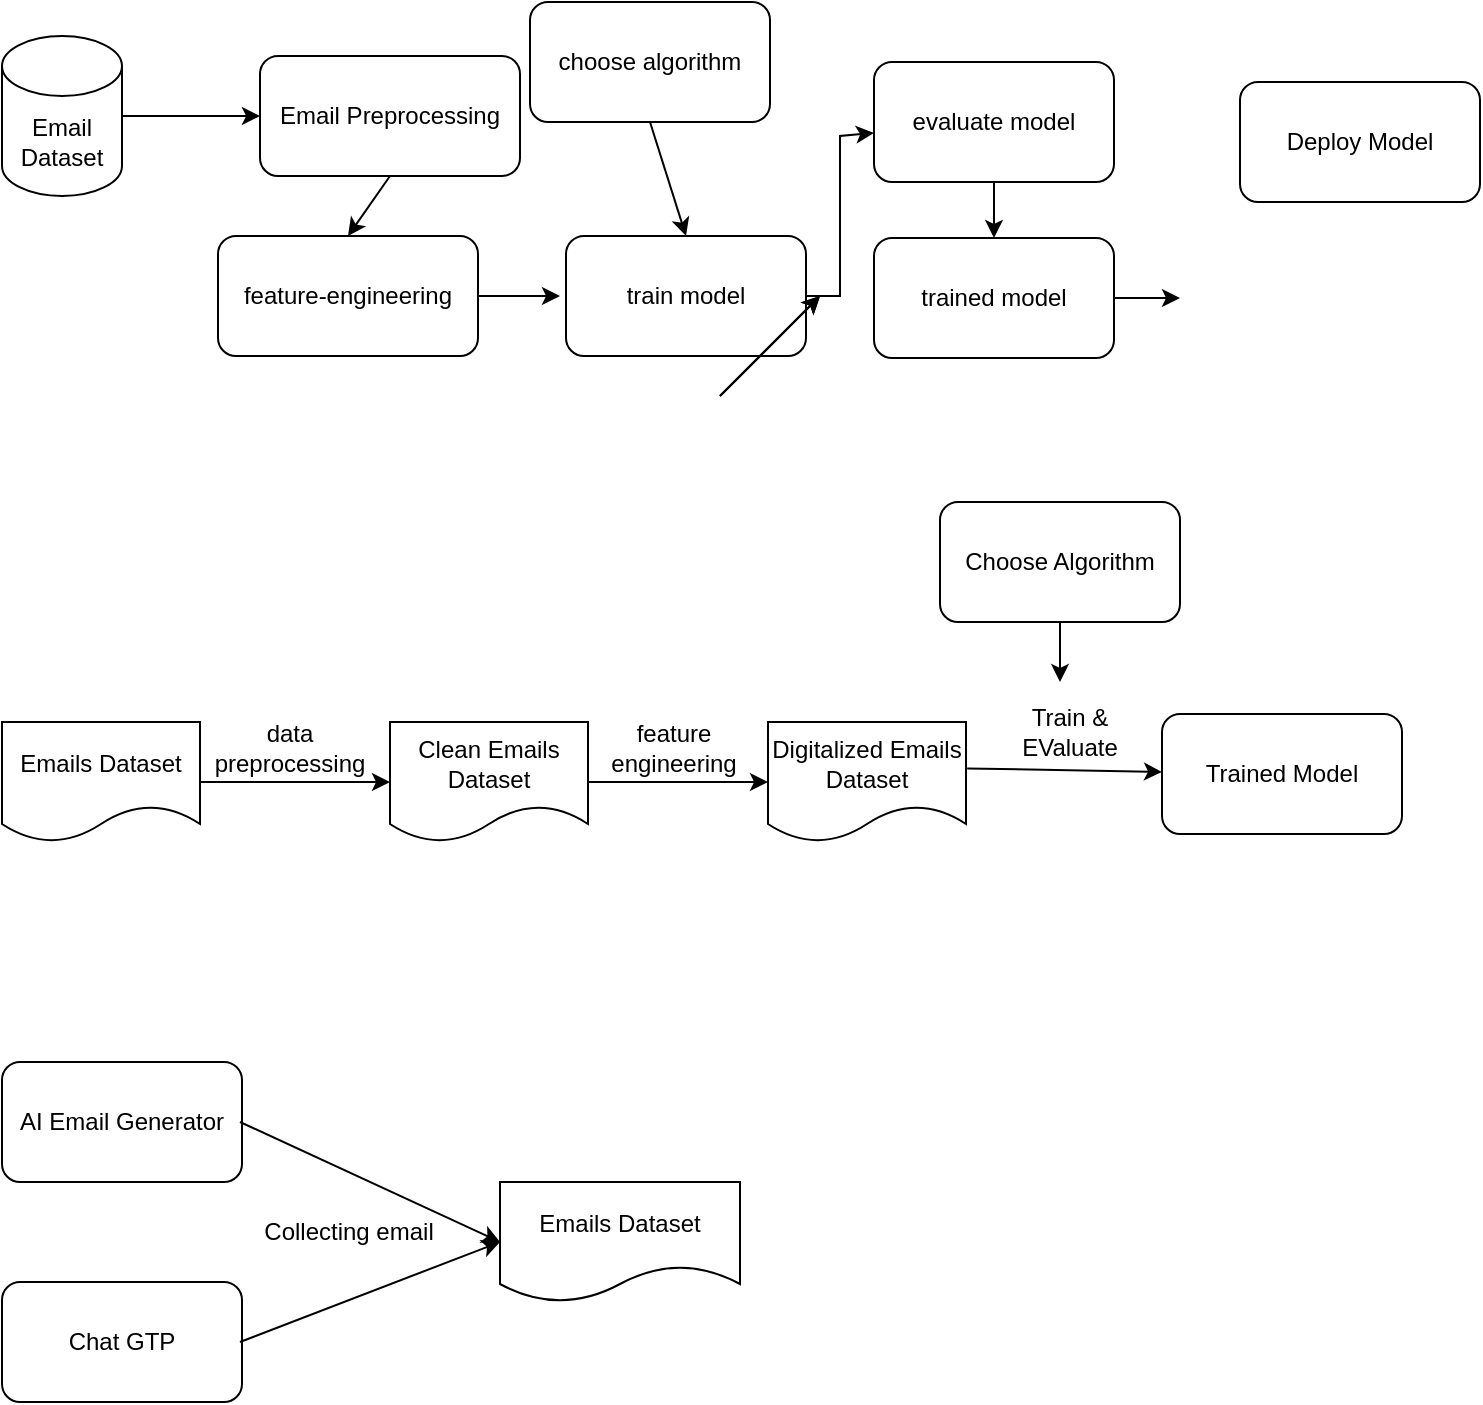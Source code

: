 <mxfile version="23.1.1" type="device">
  <diagram name="Page-1" id="gRXiOsb74KqQXsxoROSw">
    <mxGraphModel dx="1002" dy="569" grid="1" gridSize="10" guides="1" tooltips="1" connect="1" arrows="1" fold="1" page="1" pageScale="1" pageWidth="850" pageHeight="1100" math="0" shadow="0">
      <root>
        <mxCell id="0" />
        <mxCell id="1" parent="0" />
        <mxCell id="jT-dXe4dBgVQ5oVmzA0f-1" value="Email Dataset" style="shape=cylinder3;whiteSpace=wrap;html=1;boundedLbl=1;backgroundOutline=1;size=15;" vertex="1" parent="1">
          <mxGeometry x="41" y="47" width="60" height="80" as="geometry" />
        </mxCell>
        <mxCell id="jT-dXe4dBgVQ5oVmzA0f-2" value="Email Preprocessing" style="rounded=1;whiteSpace=wrap;html=1;" vertex="1" parent="1">
          <mxGeometry x="170" y="57" width="130" height="60" as="geometry" />
        </mxCell>
        <mxCell id="jT-dXe4dBgVQ5oVmzA0f-3" value="feature-engineering" style="rounded=1;whiteSpace=wrap;html=1;" vertex="1" parent="1">
          <mxGeometry x="149" y="147" width="130" height="60" as="geometry" />
        </mxCell>
        <mxCell id="jT-dXe4dBgVQ5oVmzA0f-4" value="choose algorithm" style="rounded=1;whiteSpace=wrap;html=1;" vertex="1" parent="1">
          <mxGeometry x="305" y="30" width="120" height="60" as="geometry" />
        </mxCell>
        <mxCell id="jT-dXe4dBgVQ5oVmzA0f-5" value="train model" style="rounded=1;whiteSpace=wrap;html=1;" vertex="1" parent="1">
          <mxGeometry x="323" y="147" width="120" height="60" as="geometry" />
        </mxCell>
        <mxCell id="jT-dXe4dBgVQ5oVmzA0f-6" value="evaluate model" style="rounded=1;whiteSpace=wrap;html=1;" vertex="1" parent="1">
          <mxGeometry x="477" y="60" width="120" height="60" as="geometry" />
        </mxCell>
        <mxCell id="jT-dXe4dBgVQ5oVmzA0f-7" value="" style="endArrow=classic;html=1;rounded=0;exitX=1;exitY=0.5;exitDx=0;exitDy=0;exitPerimeter=0;" edge="1" parent="1" source="jT-dXe4dBgVQ5oVmzA0f-1" target="jT-dXe4dBgVQ5oVmzA0f-2">
          <mxGeometry width="50" height="50" relative="1" as="geometry">
            <mxPoint x="289" y="227" as="sourcePoint" />
            <mxPoint x="339" y="177" as="targetPoint" />
          </mxGeometry>
        </mxCell>
        <mxCell id="jT-dXe4dBgVQ5oVmzA0f-8" value="" style="endArrow=classic;html=1;rounded=0;exitX=0.5;exitY=1;exitDx=0;exitDy=0;entryX=0.5;entryY=0;entryDx=0;entryDy=0;" edge="1" parent="1" source="jT-dXe4dBgVQ5oVmzA0f-2" target="jT-dXe4dBgVQ5oVmzA0f-3">
          <mxGeometry width="50" height="50" relative="1" as="geometry">
            <mxPoint x="109" y="317" as="sourcePoint" />
            <mxPoint x="159" y="267" as="targetPoint" />
          </mxGeometry>
        </mxCell>
        <mxCell id="jT-dXe4dBgVQ5oVmzA0f-9" value="" style="endArrow=classic;html=1;rounded=0;exitX=0.5;exitY=1;exitDx=0;exitDy=0;" edge="1" parent="1" source="jT-dXe4dBgVQ5oVmzA0f-4">
          <mxGeometry width="50" height="50" relative="1" as="geometry">
            <mxPoint x="341" y="317" as="sourcePoint" />
            <mxPoint x="383" y="147" as="targetPoint" />
          </mxGeometry>
        </mxCell>
        <mxCell id="jT-dXe4dBgVQ5oVmzA0f-10" value="" style="endArrow=classic;html=1;rounded=0;" edge="1" parent="1">
          <mxGeometry width="50" height="50" relative="1" as="geometry">
            <mxPoint x="279" y="177" as="sourcePoint" />
            <mxPoint x="320" y="177" as="targetPoint" />
          </mxGeometry>
        </mxCell>
        <mxCell id="jT-dXe4dBgVQ5oVmzA0f-11" value="" style="endArrow=classic;html=1;rounded=0;exitX=1;exitY=0.5;exitDx=0;exitDy=0;" edge="1" parent="1" source="jT-dXe4dBgVQ5oVmzA0f-5" target="jT-dXe4dBgVQ5oVmzA0f-6">
          <mxGeometry width="50" height="50" relative="1" as="geometry">
            <mxPoint x="381" y="217" as="sourcePoint" />
            <mxPoint x="271" y="287" as="targetPoint" />
            <Array as="points">
              <mxPoint x="460" y="177" />
              <mxPoint x="460" y="97" />
            </Array>
          </mxGeometry>
        </mxCell>
        <mxCell id="jT-dXe4dBgVQ5oVmzA0f-12" value="trained model" style="rounded=1;whiteSpace=wrap;html=1;" vertex="1" parent="1">
          <mxGeometry x="477" y="148" width="120" height="60" as="geometry" />
        </mxCell>
        <mxCell id="jT-dXe4dBgVQ5oVmzA0f-16" value="" style="endArrow=classic;html=1;rounded=0;exitX=0.5;exitY=1;exitDx=0;exitDy=0;entryX=0.5;entryY=0;entryDx=0;entryDy=0;" edge="1" parent="1" source="jT-dXe4dBgVQ5oVmzA0f-6" target="jT-dXe4dBgVQ5oVmzA0f-12">
          <mxGeometry width="50" height="50" relative="1" as="geometry">
            <mxPoint x="680" y="127" as="sourcePoint" />
            <mxPoint x="730" y="77" as="targetPoint" />
          </mxGeometry>
        </mxCell>
        <mxCell id="jT-dXe4dBgVQ5oVmzA0f-17" value="Deploy Model" style="rounded=1;whiteSpace=wrap;html=1;" vertex="1" parent="1">
          <mxGeometry x="660" y="70" width="120" height="60" as="geometry" />
        </mxCell>
        <mxCell id="jT-dXe4dBgVQ5oVmzA0f-18" value="" style="endArrow=classic;html=1;rounded=0;" edge="1" parent="1" source="jT-dXe4dBgVQ5oVmzA0f-12">
          <mxGeometry width="50" height="50" relative="1" as="geometry">
            <mxPoint x="600" y="177" as="sourcePoint" />
            <mxPoint x="630" y="178" as="targetPoint" />
          </mxGeometry>
        </mxCell>
        <mxCell id="jT-dXe4dBgVQ5oVmzA0f-20" value="Emails Dataset" style="shape=document;whiteSpace=wrap;html=1;boundedLbl=1;" vertex="1" parent="1">
          <mxGeometry x="41" y="390" width="99" height="60" as="geometry" />
        </mxCell>
        <mxCell id="jT-dXe4dBgVQ5oVmzA0f-30" value="Clean Emails Dataset" style="shape=document;whiteSpace=wrap;html=1;boundedLbl=1;" vertex="1" parent="1">
          <mxGeometry x="235" y="390" width="99" height="60" as="geometry" />
        </mxCell>
        <mxCell id="jT-dXe4dBgVQ5oVmzA0f-31" value="" style="endArrow=classic;html=1;rounded=0;" edge="1" parent="1">
          <mxGeometry width="50" height="50" relative="1" as="geometry">
            <mxPoint x="400" y="227" as="sourcePoint" />
            <mxPoint x="450" y="177" as="targetPoint" />
          </mxGeometry>
        </mxCell>
        <mxCell id="jT-dXe4dBgVQ5oVmzA0f-32" value="" style="endArrow=classic;html=1;rounded=0;" edge="1" parent="1">
          <mxGeometry width="50" height="50" relative="1" as="geometry">
            <mxPoint x="400" y="227" as="sourcePoint" />
            <mxPoint x="450" y="177" as="targetPoint" />
          </mxGeometry>
        </mxCell>
        <mxCell id="jT-dXe4dBgVQ5oVmzA0f-33" value="" style="endArrow=classic;html=1;rounded=0;entryX=0;entryY=0.5;entryDx=0;entryDy=0;exitX=1;exitY=0.5;exitDx=0;exitDy=0;" edge="1" parent="1" source="jT-dXe4dBgVQ5oVmzA0f-20" target="jT-dXe4dBgVQ5oVmzA0f-30">
          <mxGeometry width="50" height="50" relative="1" as="geometry">
            <mxPoint x="140" y="410" as="sourcePoint" />
            <mxPoint x="190" y="360" as="targetPoint" />
          </mxGeometry>
        </mxCell>
        <mxCell id="jT-dXe4dBgVQ5oVmzA0f-34" value="data preprocessing" style="text;html=1;strokeColor=none;fillColor=none;align=center;verticalAlign=middle;whiteSpace=wrap;rounded=0;" vertex="1" parent="1">
          <mxGeometry x="155" y="388" width="60" height="30" as="geometry" />
        </mxCell>
        <mxCell id="jT-dXe4dBgVQ5oVmzA0f-35" value="Digitalized Emails Dataset" style="shape=document;whiteSpace=wrap;html=1;boundedLbl=1;" vertex="1" parent="1">
          <mxGeometry x="424" y="390" width="99" height="60" as="geometry" />
        </mxCell>
        <mxCell id="jT-dXe4dBgVQ5oVmzA0f-36" value="" style="endArrow=classic;html=1;rounded=0;exitX=1;exitY=0.5;exitDx=0;exitDy=0;" edge="1" parent="1" source="jT-dXe4dBgVQ5oVmzA0f-30" target="jT-dXe4dBgVQ5oVmzA0f-35">
          <mxGeometry width="50" height="50" relative="1" as="geometry">
            <mxPoint x="330" y="409" as="sourcePoint" />
            <mxPoint x="390" y="419" as="targetPoint" />
          </mxGeometry>
        </mxCell>
        <mxCell id="jT-dXe4dBgVQ5oVmzA0f-37" value="feature engineering" style="text;html=1;strokeColor=none;fillColor=none;align=center;verticalAlign=middle;whiteSpace=wrap;rounded=0;" vertex="1" parent="1">
          <mxGeometry x="347" y="388" width="60" height="30" as="geometry" />
        </mxCell>
        <mxCell id="jT-dXe4dBgVQ5oVmzA0f-38" value="Choose Algorithm" style="rounded=1;whiteSpace=wrap;html=1;" vertex="1" parent="1">
          <mxGeometry x="510" y="280" width="120" height="60" as="geometry" />
        </mxCell>
        <mxCell id="jT-dXe4dBgVQ5oVmzA0f-39" value="" style="endArrow=classic;html=1;rounded=0;exitX=1.006;exitY=0.387;exitDx=0;exitDy=0;exitPerimeter=0;" edge="1" parent="1" source="jT-dXe4dBgVQ5oVmzA0f-35" target="jT-dXe4dBgVQ5oVmzA0f-41">
          <mxGeometry width="50" height="50" relative="1" as="geometry">
            <mxPoint x="520" y="420" as="sourcePoint" />
            <mxPoint x="600" y="413" as="targetPoint" />
          </mxGeometry>
        </mxCell>
        <mxCell id="jT-dXe4dBgVQ5oVmzA0f-40" value="Train &amp;amp; EValuate" style="text;html=1;strokeColor=none;fillColor=none;align=center;verticalAlign=middle;whiteSpace=wrap;rounded=0;" vertex="1" parent="1">
          <mxGeometry x="530" y="380" width="90" height="30" as="geometry" />
        </mxCell>
        <mxCell id="jT-dXe4dBgVQ5oVmzA0f-41" value="Trained Model" style="rounded=1;whiteSpace=wrap;html=1;" vertex="1" parent="1">
          <mxGeometry x="621" y="386" width="120" height="60" as="geometry" />
        </mxCell>
        <mxCell id="jT-dXe4dBgVQ5oVmzA0f-43" value="" style="endArrow=classic;html=1;rounded=0;exitX=0.5;exitY=1;exitDx=0;exitDy=0;" edge="1" parent="1" source="jT-dXe4dBgVQ5oVmzA0f-38">
          <mxGeometry width="50" height="50" relative="1" as="geometry">
            <mxPoint x="400" y="320" as="sourcePoint" />
            <mxPoint x="570" y="370" as="targetPoint" />
          </mxGeometry>
        </mxCell>
        <mxCell id="jT-dXe4dBgVQ5oVmzA0f-44" value="AI Email Generator" style="rounded=1;whiteSpace=wrap;html=1;" vertex="1" parent="1">
          <mxGeometry x="41" y="560" width="120" height="60" as="geometry" />
        </mxCell>
        <mxCell id="jT-dXe4dBgVQ5oVmzA0f-45" value="Emails Dataset" style="shape=document;whiteSpace=wrap;html=1;boundedLbl=1;" vertex="1" parent="1">
          <mxGeometry x="290" y="620" width="120" height="60" as="geometry" />
        </mxCell>
        <mxCell id="jT-dXe4dBgVQ5oVmzA0f-46" value="" style="endArrow=classic;html=1;rounded=0;entryX=0;entryY=0.5;entryDx=0;entryDy=0;" edge="1" parent="1" target="jT-dXe4dBgVQ5oVmzA0f-45">
          <mxGeometry width="50" height="50" relative="1" as="geometry">
            <mxPoint x="160" y="590" as="sourcePoint" />
            <mxPoint x="210" y="540" as="targetPoint" />
          </mxGeometry>
        </mxCell>
        <mxCell id="jT-dXe4dBgVQ5oVmzA0f-47" value="Collecting email" style="text;html=1;align=center;verticalAlign=middle;resizable=0;points=[];autosize=1;strokeColor=none;fillColor=none;" vertex="1" parent="1">
          <mxGeometry x="159" y="630" width="110" height="30" as="geometry" />
        </mxCell>
        <mxCell id="jT-dXe4dBgVQ5oVmzA0f-48" value="Chat GTP" style="rounded=1;whiteSpace=wrap;html=1;" vertex="1" parent="1">
          <mxGeometry x="41" y="670" width="120" height="60" as="geometry" />
        </mxCell>
        <mxCell id="jT-dXe4dBgVQ5oVmzA0f-49" value="" style="endArrow=classic;html=1;rounded=0;entryX=0;entryY=0.5;entryDx=0;entryDy=0;" edge="1" parent="1" target="jT-dXe4dBgVQ5oVmzA0f-45">
          <mxGeometry width="50" height="50" relative="1" as="geometry">
            <mxPoint x="160" y="700" as="sourcePoint" />
            <mxPoint x="210" y="650" as="targetPoint" />
          </mxGeometry>
        </mxCell>
      </root>
    </mxGraphModel>
  </diagram>
</mxfile>
